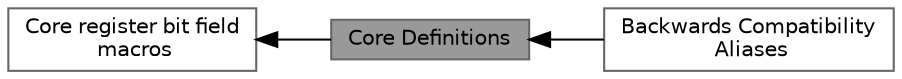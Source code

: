 digraph "Core Definitions"
{
 // LATEX_PDF_SIZE
  bgcolor="transparent";
  edge [fontname=Helvetica,fontsize=10,labelfontname=Helvetica,labelfontsize=10];
  node [fontname=Helvetica,fontsize=10,shape=box,height=0.2,width=0.4];
  rankdir=LR;
  Node1 [id="Node000001",label="Core Definitions",height=0.2,width=0.4,color="gray40", fillcolor="grey60", style="filled", fontcolor="black",tooltip="Definitions for base addresses, unions, and structures."];
  Node2 [id="Node000002",label="Core register bit field\l macros",height=0.2,width=0.4,color="grey40", fillcolor="white", style="filled",URL="$group__CMSIS__core__bitfield.html",tooltip="Macros for use with bit field definitions (xxx_Pos, xxx_Msk)."];
  Node3 [id="Node000003",label="Backwards Compatibility\l Aliases",height=0.2,width=0.4,color="grey40", fillcolor="white", style="filled",URL="$group__CMSIS__register__aliases.html",tooltip="Register alias definitions for backwards compatibility."];
  Node2->Node1 [shape=plaintext, dir="back", style="solid"];
  Node1->Node3 [shape=plaintext, dir="back", style="solid"];
}
